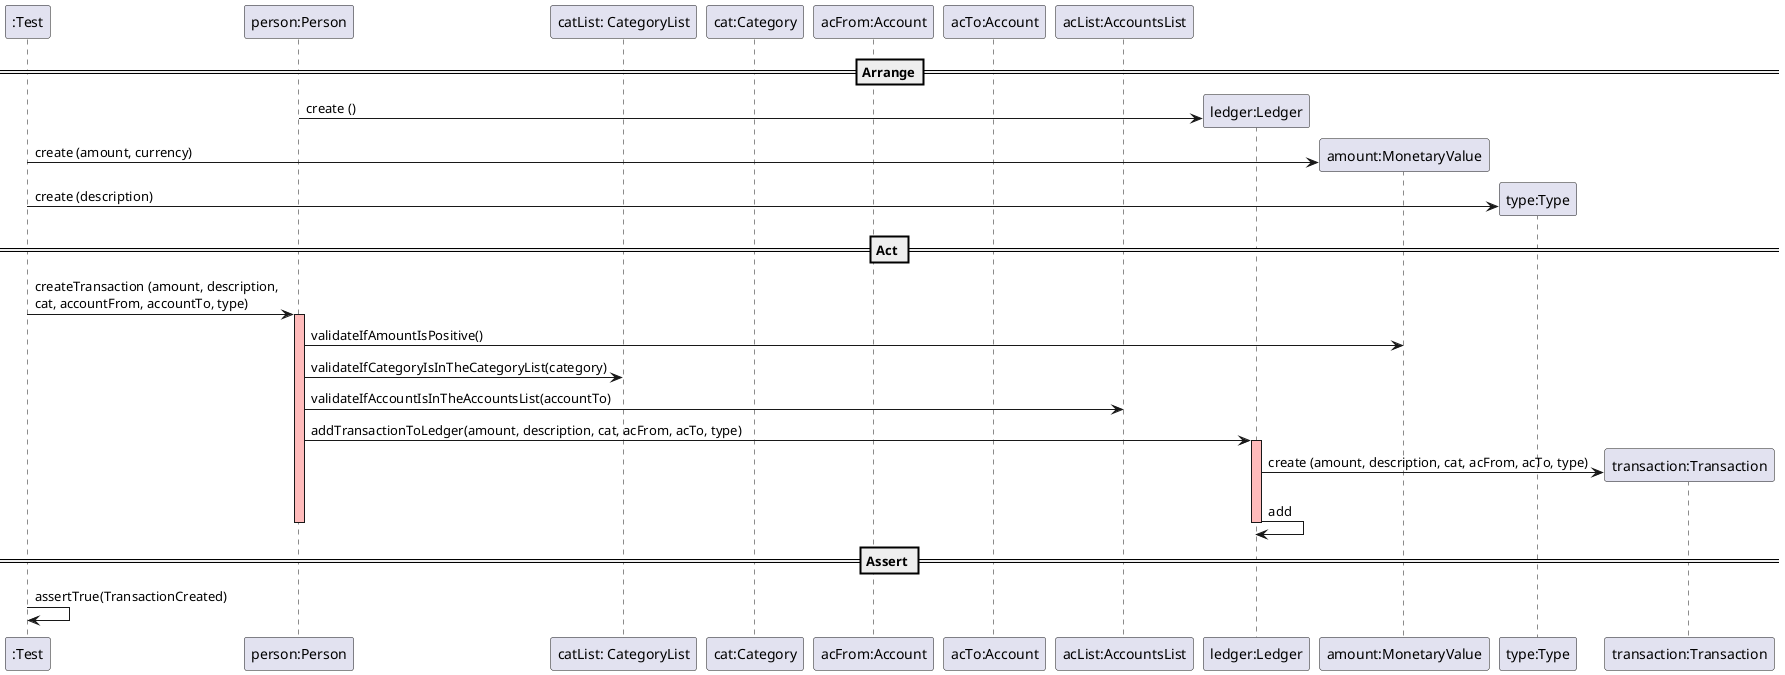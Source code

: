 @startuml
create ":Test"
==Arrange==
create "person:Person"
create "catList: CategoryList"
create "cat:Category"
create "acFrom:Account"
create "acTo:Account"
create "acList:AccountsList"

create "ledger:Ledger"
"person:Person" -> "ledger:Ledger" : create ()

create "amount:MonetaryValue"
":Test" -> "amount:MonetaryValue" : create (amount, currency)

create "type:Type"
":Test" -> "type:Type" : create (description)

== Act ==

":Test" -> "person:Person" : createTransaction (amount, description, \ncat, accountFrom, accountTo, type)
activate "person:Person"  #FFBBBB

"person:Person" -> "amount:MonetaryValue" : validateIfAmountIsPositive()

"person:Person" -> "catList: CategoryList" : validateIfCategoryIsInTheCategoryList(category)

"person:Person" -> "acList:AccountsList" : validateIfAccountIsInTheAccountsList(accountTo)

"person:Person" -> "ledger:Ledger" : addTransactionToLedger(amount, description, cat, acFrom, acTo, type)
activate "ledger:Ledger"  #FFBBBB

create "transaction:Transaction"
"ledger:Ledger" -> "transaction:Transaction" : create (amount, description, cat, acFrom, acTo, type)

"ledger:Ledger" -> "ledger:Ledger": add
deactivate "ledger:Ledger"  #FFBBBB
deactivate "person:Person"  #FFBBBB

== Assert ==

":Test" -> ":Test" : assertTrue(TransactionCreated)

@enduml
